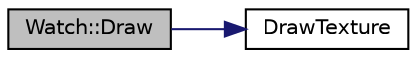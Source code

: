 digraph "Watch::Draw"
{
 // LATEX_PDF_SIZE
  edge [fontname="Helvetica",fontsize="10",labelfontname="Helvetica",labelfontsize="10"];
  node [fontname="Helvetica",fontsize="10",shape=record];
  rankdir="LR";
  Node1 [label="Watch::Draw",height=0.2,width=0.4,color="black", fillcolor="grey75", style="filled", fontcolor="black",tooltip="時計の描画 死亡していなければ描画 マウスオーバーでエフェクトの追加"];
  Node1 -> Node2 [color="midnightblue",fontsize="10",style="solid",fontname="Helvetica"];
  Node2 [label="DrawTexture",height=0.2,width=0.4,color="black", fillcolor="white", style="filled",URL="$_graphics_8cpp.html#ae127ebbc405f6d4a791de7e8bf392e72",tooltip="テクスチャ描画関数 指定された位置にテクスチャを描画する ※texture_dataはFile.hのGetTextureDataを使用してください。"];
}
